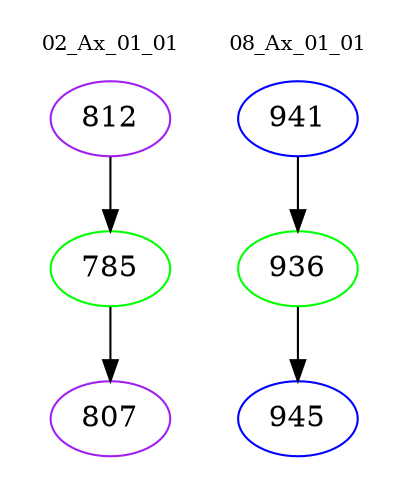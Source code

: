digraph{
subgraph cluster_0 {
color = white
label = "02_Ax_01_01";
fontsize=10;
T0_812 [label="812", color="purple"]
T0_812 -> T0_785 [color="black"]
T0_785 [label="785", color="green"]
T0_785 -> T0_807 [color="black"]
T0_807 [label="807", color="purple"]
}
subgraph cluster_1 {
color = white
label = "08_Ax_01_01";
fontsize=10;
T1_941 [label="941", color="blue"]
T1_941 -> T1_936 [color="black"]
T1_936 [label="936", color="green"]
T1_936 -> T1_945 [color="black"]
T1_945 [label="945", color="blue"]
}
}
